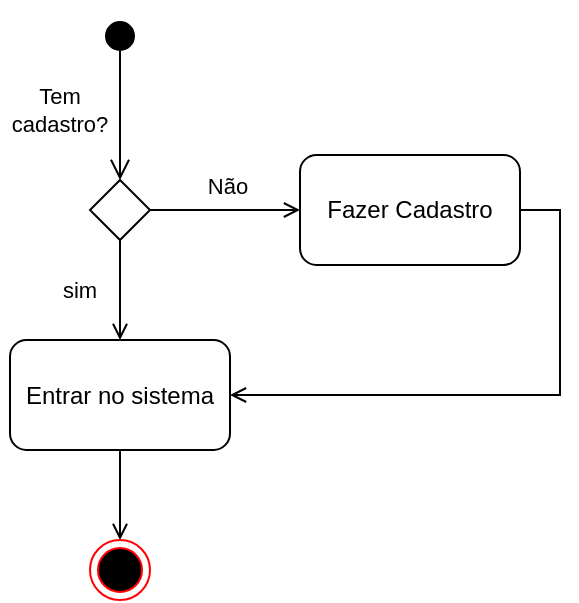 <mxfile version="21.5.0" type="github">
  <diagram name="Página-1" id="8sfEr0UkeaIlbdXSHHKw">
    <mxGraphModel dx="1114" dy="584" grid="1" gridSize="10" guides="1" tooltips="1" connect="1" arrows="1" fold="1" page="1" pageScale="1" pageWidth="827" pageHeight="1169" math="0" shadow="0">
      <root>
        <mxCell id="0" />
        <mxCell id="1" parent="0" />
        <mxCell id="Y-3jYKCB3i4R3wsnSn8W-1" value="" style="html=1;verticalAlign=bottom;startArrow=circle;startFill=1;endArrow=open;startSize=6;endSize=8;edgeStyle=elbowEdgeStyle;elbow=vertical;curved=0;rounded=0;" edge="1" parent="1">
          <mxGeometry width="80" relative="1" as="geometry">
            <mxPoint x="360" y="30" as="sourcePoint" />
            <mxPoint x="360" y="110" as="targetPoint" />
          </mxGeometry>
        </mxCell>
        <mxCell id="Y-3jYKCB3i4R3wsnSn8W-4" style="edgeStyle=orthogonalEdgeStyle;rounded=0;orthogonalLoop=1;jettySize=auto;html=1;exitX=1;exitY=0.5;exitDx=0;exitDy=0;entryX=0;entryY=0.5;entryDx=0;entryDy=0;endArrow=open;endFill=0;" edge="1" parent="1" source="Y-3jYKCB3i4R3wsnSn8W-2" target="Y-3jYKCB3i4R3wsnSn8W-3">
          <mxGeometry relative="1" as="geometry" />
        </mxCell>
        <mxCell id="Y-3jYKCB3i4R3wsnSn8W-6" style="edgeStyle=orthogonalEdgeStyle;shape=connector;rounded=0;orthogonalLoop=1;jettySize=auto;html=1;exitX=0.5;exitY=1;exitDx=0;exitDy=0;entryX=0.5;entryY=0;entryDx=0;entryDy=0;labelBackgroundColor=default;strokeColor=default;fontFamily=Helvetica;fontSize=11;fontColor=default;endArrow=open;endFill=0;" edge="1" parent="1" source="Y-3jYKCB3i4R3wsnSn8W-2" target="Y-3jYKCB3i4R3wsnSn8W-5">
          <mxGeometry relative="1" as="geometry" />
        </mxCell>
        <mxCell id="Y-3jYKCB3i4R3wsnSn8W-2" value="" style="rhombus;whiteSpace=wrap;html=1;" vertex="1" parent="1">
          <mxGeometry x="345" y="110" width="30" height="30" as="geometry" />
        </mxCell>
        <mxCell id="Y-3jYKCB3i4R3wsnSn8W-10" style="edgeStyle=orthogonalEdgeStyle;shape=connector;rounded=0;orthogonalLoop=1;jettySize=auto;html=1;exitX=1;exitY=0.5;exitDx=0;exitDy=0;entryX=1;entryY=0.5;entryDx=0;entryDy=0;labelBackgroundColor=default;strokeColor=default;fontFamily=Helvetica;fontSize=11;fontColor=default;endArrow=open;endFill=0;" edge="1" parent="1" source="Y-3jYKCB3i4R3wsnSn8W-3" target="Y-3jYKCB3i4R3wsnSn8W-5">
          <mxGeometry relative="1" as="geometry" />
        </mxCell>
        <mxCell id="Y-3jYKCB3i4R3wsnSn8W-3" value="Fazer Cadastro" style="rounded=1;whiteSpace=wrap;html=1;" vertex="1" parent="1">
          <mxGeometry x="450" y="97.5" width="110" height="55" as="geometry" />
        </mxCell>
        <mxCell id="Y-3jYKCB3i4R3wsnSn8W-13" style="edgeStyle=orthogonalEdgeStyle;shape=connector;rounded=0;orthogonalLoop=1;jettySize=auto;html=1;exitX=0.5;exitY=1;exitDx=0;exitDy=0;entryX=0.5;entryY=0;entryDx=0;entryDy=0;labelBackgroundColor=default;strokeColor=default;fontFamily=Helvetica;fontSize=11;fontColor=default;endArrow=open;endFill=0;" edge="1" parent="1" source="Y-3jYKCB3i4R3wsnSn8W-5" target="Y-3jYKCB3i4R3wsnSn8W-12">
          <mxGeometry relative="1" as="geometry" />
        </mxCell>
        <mxCell id="Y-3jYKCB3i4R3wsnSn8W-5" value="Entrar no sistema" style="rounded=1;whiteSpace=wrap;html=1;" vertex="1" parent="1">
          <mxGeometry x="305" y="190" width="110" height="55" as="geometry" />
        </mxCell>
        <mxCell id="Y-3jYKCB3i4R3wsnSn8W-7" value="Tem cadastro?" style="text;html=1;strokeColor=none;fillColor=none;align=center;verticalAlign=middle;whiteSpace=wrap;rounded=0;fontSize=11;fontFamily=Helvetica;fontColor=default;" vertex="1" parent="1">
          <mxGeometry x="300" y="60" width="60" height="30" as="geometry" />
        </mxCell>
        <mxCell id="Y-3jYKCB3i4R3wsnSn8W-8" value="sim" style="text;html=1;strokeColor=none;fillColor=none;align=center;verticalAlign=middle;whiteSpace=wrap;rounded=0;fontSize=11;fontFamily=Helvetica;fontColor=default;" vertex="1" parent="1">
          <mxGeometry x="310" y="150" width="60" height="30" as="geometry" />
        </mxCell>
        <mxCell id="Y-3jYKCB3i4R3wsnSn8W-9" value="Não" style="text;html=1;strokeColor=none;fillColor=none;align=center;verticalAlign=middle;whiteSpace=wrap;rounded=0;fontSize=11;fontFamily=Helvetica;fontColor=default;" vertex="1" parent="1">
          <mxGeometry x="384" y="97.5" width="60" height="30" as="geometry" />
        </mxCell>
        <mxCell id="Y-3jYKCB3i4R3wsnSn8W-12" value="" style="ellipse;html=1;shape=endState;fillColor=#000000;strokeColor=#ff0000;fontFamily=Helvetica;fontSize=11;fontColor=default;" vertex="1" parent="1">
          <mxGeometry x="345" y="290" width="30" height="30" as="geometry" />
        </mxCell>
      </root>
    </mxGraphModel>
  </diagram>
</mxfile>
